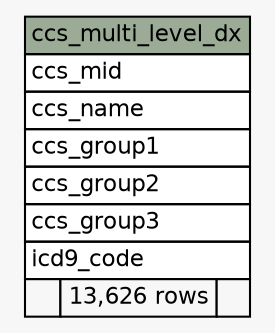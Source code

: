 // dot 2.38.0 on Linux 4.4.0-92-generic
// SchemaSpy rev 590
digraph "ccs_multi_level_dx" {
  graph [
    rankdir="RL"
    bgcolor="#f7f7f7"
    nodesep="0.18"
    ranksep="0.46"
    fontname="Helvetica"
    fontsize="11"
  ];
  node [
    fontname="Helvetica"
    fontsize="11"
    shape="plaintext"
  ];
  edge [
    arrowsize="0.8"
  ];
  "ccs_multi_level_dx" [
    label=<
    <TABLE BORDER="0" CELLBORDER="1" CELLSPACING="0" BGCOLOR="#ffffff">
      <TR><TD COLSPAN="3" BGCOLOR="#9bab96" ALIGN="CENTER">ccs_multi_level_dx</TD></TR>
      <TR><TD PORT="ccs_mid" COLSPAN="3" ALIGN="LEFT">ccs_mid</TD></TR>
      <TR><TD PORT="ccs_name" COLSPAN="3" ALIGN="LEFT">ccs_name</TD></TR>
      <TR><TD PORT="ccs_group1" COLSPAN="3" ALIGN="LEFT">ccs_group1</TD></TR>
      <TR><TD PORT="ccs_group2" COLSPAN="3" ALIGN="LEFT">ccs_group2</TD></TR>
      <TR><TD PORT="ccs_group3" COLSPAN="3" ALIGN="LEFT">ccs_group3</TD></TR>
      <TR><TD PORT="icd9_code" COLSPAN="3" ALIGN="LEFT">icd9_code</TD></TR>
      <TR><TD ALIGN="LEFT" BGCOLOR="#f7f7f7">  </TD><TD ALIGN="RIGHT" BGCOLOR="#f7f7f7">13,626 rows</TD><TD ALIGN="RIGHT" BGCOLOR="#f7f7f7">  </TD></TR>
    </TABLE>>
    URL="tables/ccs_multi_level_dx.html"
    tooltip="ccs_multi_level_dx"
  ];
}
